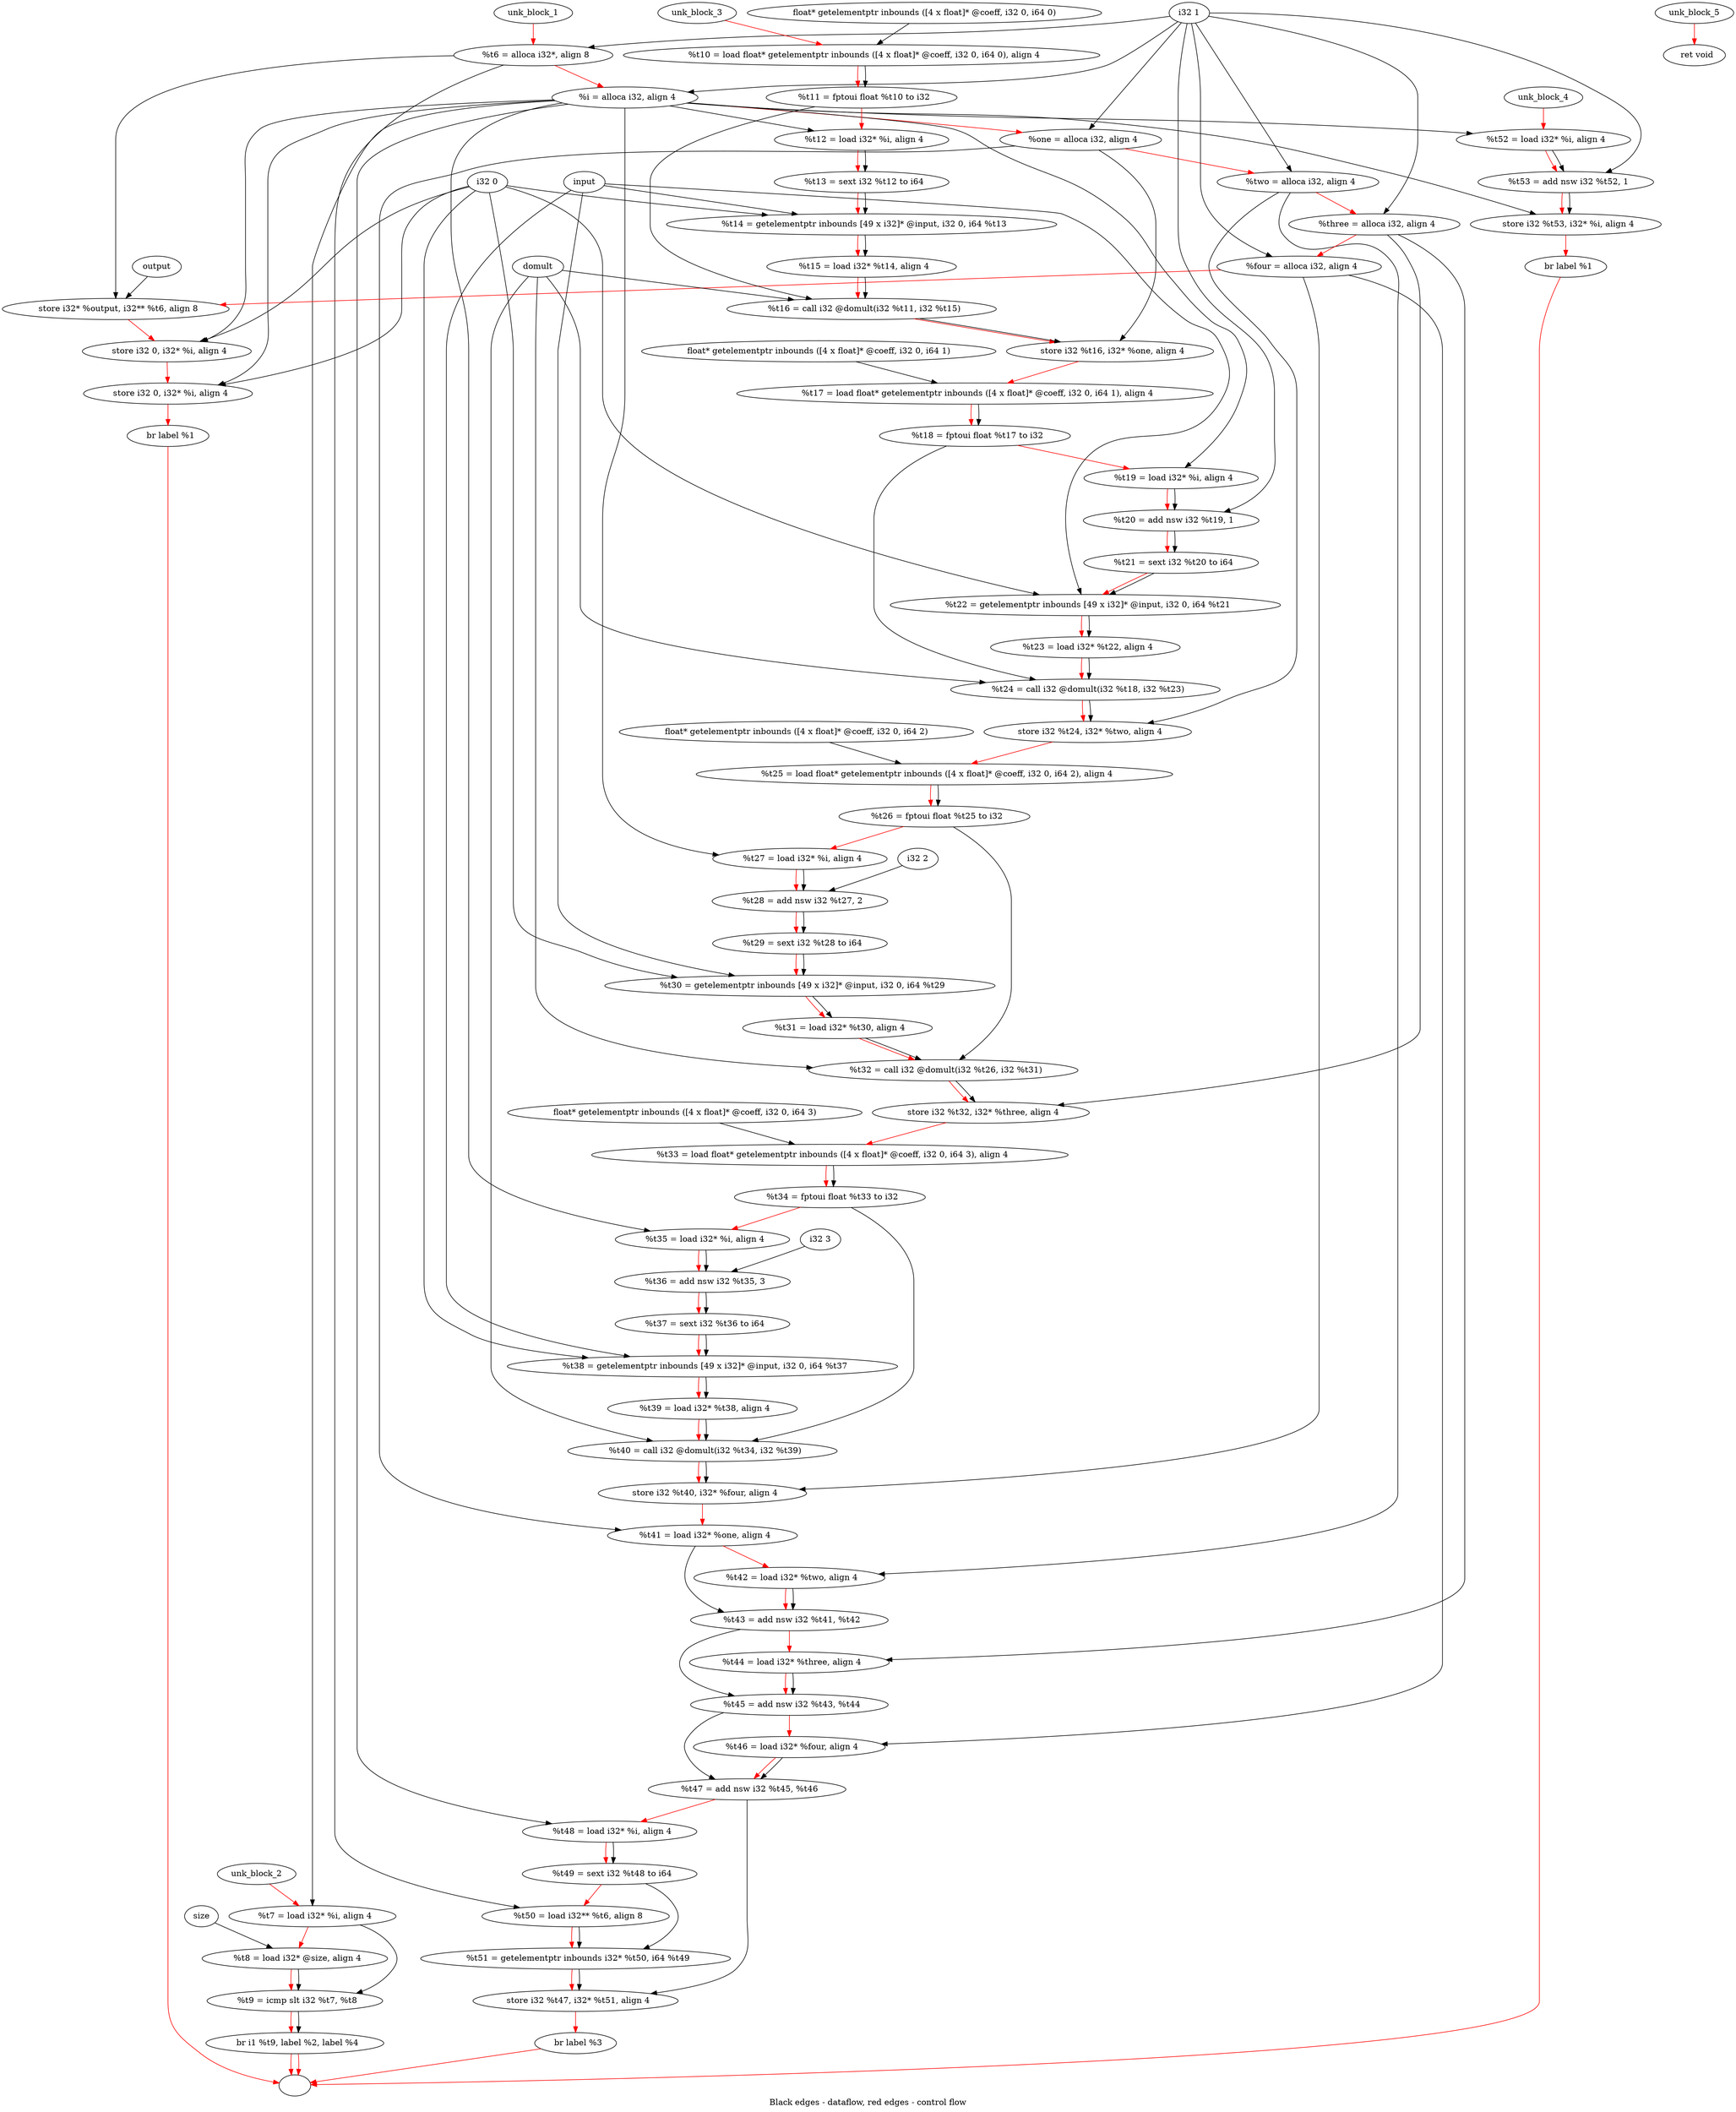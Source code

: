 digraph G {
compound=true
label="Black edges - dataflow, red edges - control flow"
"t6" [label="  %t6 = alloca i32*, align 8"]
"i" [label="  %i = alloca i32, align 4"]
"one" [label="  %one = alloca i32, align 4"]
"two" [label="  %two = alloca i32, align 4"]
"three" [label="  %three = alloca i32, align 4"]
"four" [label="  %four = alloca i32, align 4"]
"_1" [label="  store i32* %output, i32** %t6, align 8"]
"_2" [label="  store i32 0, i32* %i, align 4"]
"_3" [label="  store i32 0, i32* %i, align 4"]
"_4" [label="  br label %1"]
"unk_block_1" -> "t6"[color=red]
"i32 1" -> "t6"
"t6" -> "i"[color=red weight=2]
"i32 1" -> "i"
"i" -> "one"[color=red weight=2]
"i32 1" -> "one"
"one" -> "two"[color=red weight=2]
"i32 1" -> "two"
"two" -> "three"[color=red weight=2]
"i32 1" -> "three"
"three" -> "four"[color=red weight=2]
"i32 1" -> "four"
"four" -> "_1"[color=red weight=2]
"output" -> "_1"
"t6" -> "_1"
"_1" -> "_2"[color=red weight=2]
"i32 0" -> "_2"
"i" -> "_2"
"_2" -> "_3"[color=red weight=2]
"i32 0" -> "_3"
"i" -> "_3"
"_3" -> "_4"[color=red weight=2]
"_4" -> ""[color=red]

"t7" [label="  %t7 = load i32* %i, align 4"]
"t8" [label="  %t8 = load i32* @size, align 4"]
"t9" [label="  %t9 = icmp slt i32 %t7, %t8"]
"_5" [label="  br i1 %t9, label %2, label %4"]
"unk_block_2" -> "t7"[color=red]
"i" -> "t7"
"t7" -> "t8"[color=red weight=2]
"size" -> "t8"
"t8" -> "t9"[color=red weight=2]
"t7" -> "t9"
"t8" -> "t9"
"t9" -> "_5"[color=red weight=2]
"t9" -> "_5"
"_5" -> ""[color=red]
"_5" -> ""[color=red]

"t10" [label="  %t10 = load float* getelementptr inbounds ([4 x float]* @coeff, i32 0, i64 0), align 4"]
"t11" [label="  %t11 = fptoui float %t10 to i32"]
"t12" [label="  %t12 = load i32* %i, align 4"]
"t13" [label="  %t13 = sext i32 %t12 to i64"]
"t14" [label="  %t14 = getelementptr inbounds [49 x i32]* @input, i32 0, i64 %t13"]
"t15" [label="  %t15 = load i32* %t14, align 4"]
"t16" [label="  %t16 = call i32 @domult(i32 %t11, i32 %t15)"]
"_6" [label="  store i32 %t16, i32* %one, align 4"]
"t17" [label="  %t17 = load float* getelementptr inbounds ([4 x float]* @coeff, i32 0, i64 1), align 4"]
"t18" [label="  %t18 = fptoui float %t17 to i32"]
"t19" [label="  %t19 = load i32* %i, align 4"]
"t20" [label="  %t20 = add nsw i32 %t19, 1"]
"t21" [label="  %t21 = sext i32 %t20 to i64"]
"t22" [label="  %t22 = getelementptr inbounds [49 x i32]* @input, i32 0, i64 %t21"]
"t23" [label="  %t23 = load i32* %t22, align 4"]
"t24" [label="  %t24 = call i32 @domult(i32 %t18, i32 %t23)"]
"_7" [label="  store i32 %t24, i32* %two, align 4"]
"t25" [label="  %t25 = load float* getelementptr inbounds ([4 x float]* @coeff, i32 0, i64 2), align 4"]
"t26" [label="  %t26 = fptoui float %t25 to i32"]
"t27" [label="  %t27 = load i32* %i, align 4"]
"t28" [label="  %t28 = add nsw i32 %t27, 2"]
"t29" [label="  %t29 = sext i32 %t28 to i64"]
"t30" [label="  %t30 = getelementptr inbounds [49 x i32]* @input, i32 0, i64 %t29"]
"t31" [label="  %t31 = load i32* %t30, align 4"]
"t32" [label="  %t32 = call i32 @domult(i32 %t26, i32 %t31)"]
"_8" [label="  store i32 %t32, i32* %three, align 4"]
"t33" [label="  %t33 = load float* getelementptr inbounds ([4 x float]* @coeff, i32 0, i64 3), align 4"]
"t34" [label="  %t34 = fptoui float %t33 to i32"]
"t35" [label="  %t35 = load i32* %i, align 4"]
"t36" [label="  %t36 = add nsw i32 %t35, 3"]
"t37" [label="  %t37 = sext i32 %t36 to i64"]
"t38" [label="  %t38 = getelementptr inbounds [49 x i32]* @input, i32 0, i64 %t37"]
"t39" [label="  %t39 = load i32* %t38, align 4"]
"t40" [label="  %t40 = call i32 @domult(i32 %t34, i32 %t39)"]
"_9" [label="  store i32 %t40, i32* %four, align 4"]
"t41" [label="  %t41 = load i32* %one, align 4"]
"t42" [label="  %t42 = load i32* %two, align 4"]
"t43" [label="  %t43 = add nsw i32 %t41, %t42"]
"t44" [label="  %t44 = load i32* %three, align 4"]
"t45" [label="  %t45 = add nsw i32 %t43, %t44"]
"t46" [label="  %t46 = load i32* %four, align 4"]
"t47" [label="  %t47 = add nsw i32 %t45, %t46"]
"t48" [label="  %t48 = load i32* %i, align 4"]
"t49" [label="  %t49 = sext i32 %t48 to i64"]
"t50" [label="  %t50 = load i32** %t6, align 8"]
"t51" [label="  %t51 = getelementptr inbounds i32* %t50, i64 %t49"]
"_10" [label="  store i32 %t47, i32* %t51, align 4"]
"_11" [label="  br label %3"]
"unk_block_3" -> "t10"[color=red]
"float* getelementptr inbounds ([4 x float]* @coeff, i32 0, i64 0)" -> "t10"
"t10" -> "t11"[color=red weight=2]
"t10" -> "t11"
"t11" -> "t12"[color=red weight=2]
"i" -> "t12"
"t12" -> "t13"[color=red weight=2]
"t12" -> "t13"
"t13" -> "t14"[color=red weight=2]
"input" -> "t14"
"i32 0" -> "t14"
"t13" -> "t14"
"t14" -> "t15"[color=red weight=2]
"t14" -> "t15"
"t15" -> "t16"[color=red weight=2]
"t11" -> "t16"
"t15" -> "t16"
"domult" -> "t16"
"t16" -> "_6"[color=red weight=2]
"t16" -> "_6"
"one" -> "_6"
"_6" -> "t17"[color=red weight=2]
"float* getelementptr inbounds ([4 x float]* @coeff, i32 0, i64 1)" -> "t17"
"t17" -> "t18"[color=red weight=2]
"t17" -> "t18"
"t18" -> "t19"[color=red weight=2]
"i" -> "t19"
"t19" -> "t20"[color=red weight=2]
"t19" -> "t20"
"i32 1" -> "t20"
"t20" -> "t21"[color=red weight=2]
"t20" -> "t21"
"t21" -> "t22"[color=red weight=2]
"input" -> "t22"
"i32 0" -> "t22"
"t21" -> "t22"
"t22" -> "t23"[color=red weight=2]
"t22" -> "t23"
"t23" -> "t24"[color=red weight=2]
"t18" -> "t24"
"t23" -> "t24"
"domult" -> "t24"
"t24" -> "_7"[color=red weight=2]
"t24" -> "_7"
"two" -> "_7"
"_7" -> "t25"[color=red weight=2]
"float* getelementptr inbounds ([4 x float]* @coeff, i32 0, i64 2)" -> "t25"
"t25" -> "t26"[color=red weight=2]
"t25" -> "t26"
"t26" -> "t27"[color=red weight=2]
"i" -> "t27"
"t27" -> "t28"[color=red weight=2]
"t27" -> "t28"
"i32 2" -> "t28"
"t28" -> "t29"[color=red weight=2]
"t28" -> "t29"
"t29" -> "t30"[color=red weight=2]
"input" -> "t30"
"i32 0" -> "t30"
"t29" -> "t30"
"t30" -> "t31"[color=red weight=2]
"t30" -> "t31"
"t31" -> "t32"[color=red weight=2]
"t26" -> "t32"
"t31" -> "t32"
"domult" -> "t32"
"t32" -> "_8"[color=red weight=2]
"t32" -> "_8"
"three" -> "_8"
"_8" -> "t33"[color=red weight=2]
"float* getelementptr inbounds ([4 x float]* @coeff, i32 0, i64 3)" -> "t33"
"t33" -> "t34"[color=red weight=2]
"t33" -> "t34"
"t34" -> "t35"[color=red weight=2]
"i" -> "t35"
"t35" -> "t36"[color=red weight=2]
"t35" -> "t36"
"i32 3" -> "t36"
"t36" -> "t37"[color=red weight=2]
"t36" -> "t37"
"t37" -> "t38"[color=red weight=2]
"input" -> "t38"
"i32 0" -> "t38"
"t37" -> "t38"
"t38" -> "t39"[color=red weight=2]
"t38" -> "t39"
"t39" -> "t40"[color=red weight=2]
"t34" -> "t40"
"t39" -> "t40"
"domult" -> "t40"
"t40" -> "_9"[color=red weight=2]
"t40" -> "_9"
"four" -> "_9"
"_9" -> "t41"[color=red weight=2]
"one" -> "t41"
"t41" -> "t42"[color=red weight=2]
"two" -> "t42"
"t42" -> "t43"[color=red weight=2]
"t41" -> "t43"
"t42" -> "t43"
"t43" -> "t44"[color=red weight=2]
"three" -> "t44"
"t44" -> "t45"[color=red weight=2]
"t43" -> "t45"
"t44" -> "t45"
"t45" -> "t46"[color=red weight=2]
"four" -> "t46"
"t46" -> "t47"[color=red weight=2]
"t45" -> "t47"
"t46" -> "t47"
"t47" -> "t48"[color=red weight=2]
"i" -> "t48"
"t48" -> "t49"[color=red weight=2]
"t48" -> "t49"
"t49" -> "t50"[color=red weight=2]
"t6" -> "t50"
"t50" -> "t51"[color=red weight=2]
"t50" -> "t51"
"t49" -> "t51"
"t51" -> "_10"[color=red weight=2]
"t47" -> "_10"
"t51" -> "_10"
"_10" -> "_11"[color=red weight=2]
"_11" -> ""[color=red]

"t52" [label="  %t52 = load i32* %i, align 4"]
"t53" [label="  %t53 = add nsw i32 %t52, 1"]
"_12" [label="  store i32 %t53, i32* %i, align 4"]
"_13" [label="  br label %1"]
"unk_block_4" -> "t52"[color=red]
"i" -> "t52"
"t52" -> "t53"[color=red weight=2]
"t52" -> "t53"
"i32 1" -> "t53"
"t53" -> "_12"[color=red weight=2]
"t53" -> "_12"
"i" -> "_12"
"_12" -> "_13"[color=red weight=2]
"_13" -> ""[color=red]

"_14" [label="  ret void"]
"unk_block_5" -> "_14"[color=red]

}
